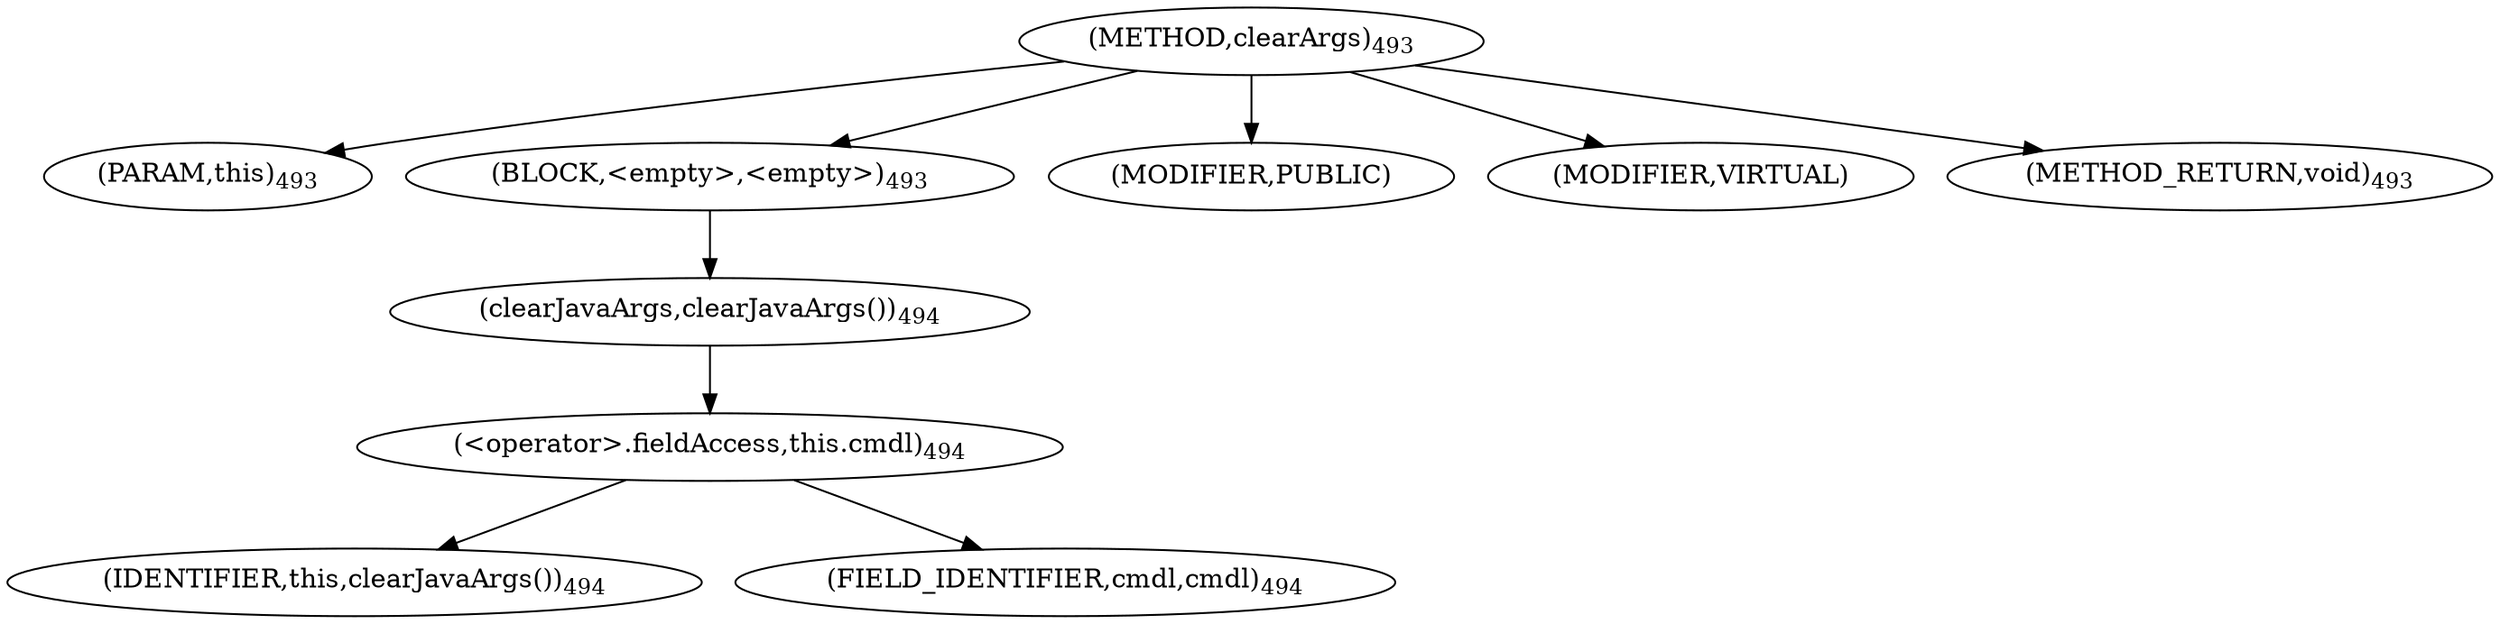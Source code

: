 digraph "clearArgs" {  
"1040" [label = <(METHOD,clearArgs)<SUB>493</SUB>> ]
"1041" [label = <(PARAM,this)<SUB>493</SUB>> ]
"1042" [label = <(BLOCK,&lt;empty&gt;,&lt;empty&gt;)<SUB>493</SUB>> ]
"1043" [label = <(clearJavaArgs,clearJavaArgs())<SUB>494</SUB>> ]
"1044" [label = <(&lt;operator&gt;.fieldAccess,this.cmdl)<SUB>494</SUB>> ]
"1045" [label = <(IDENTIFIER,this,clearJavaArgs())<SUB>494</SUB>> ]
"1046" [label = <(FIELD_IDENTIFIER,cmdl,cmdl)<SUB>494</SUB>> ]
"1047" [label = <(MODIFIER,PUBLIC)> ]
"1048" [label = <(MODIFIER,VIRTUAL)> ]
"1049" [label = <(METHOD_RETURN,void)<SUB>493</SUB>> ]
  "1040" -> "1041" 
  "1040" -> "1042" 
  "1040" -> "1047" 
  "1040" -> "1048" 
  "1040" -> "1049" 
  "1042" -> "1043" 
  "1043" -> "1044" 
  "1044" -> "1045" 
  "1044" -> "1046" 
}
